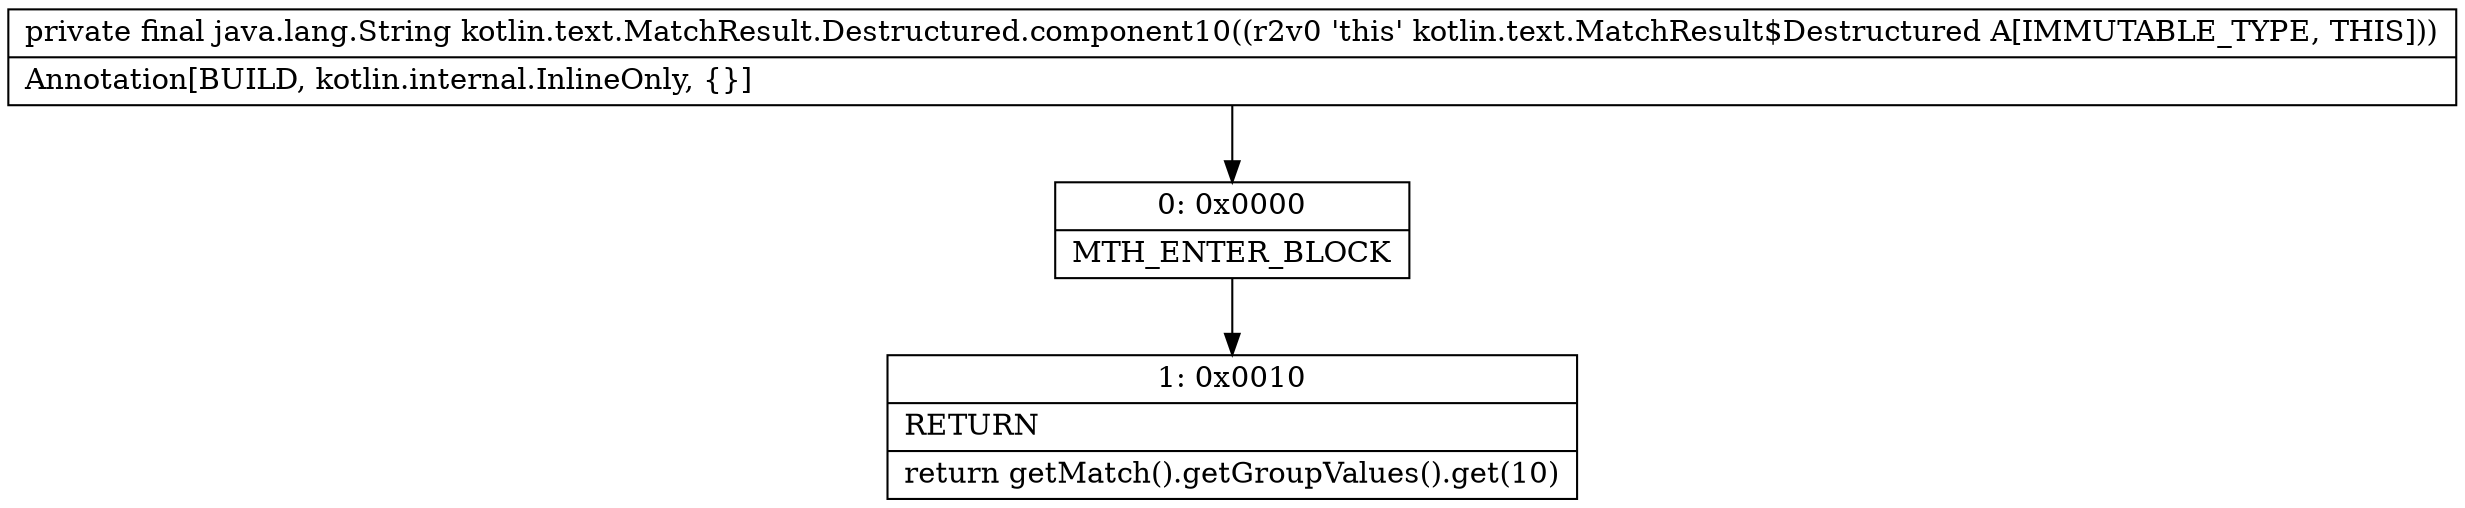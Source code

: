 digraph "CFG forkotlin.text.MatchResult.Destructured.component10()Ljava\/lang\/String;" {
Node_0 [shape=record,label="{0\:\ 0x0000|MTH_ENTER_BLOCK\l}"];
Node_1 [shape=record,label="{1\:\ 0x0010|RETURN\l|return getMatch().getGroupValues().get(10)\l}"];
MethodNode[shape=record,label="{private final java.lang.String kotlin.text.MatchResult.Destructured.component10((r2v0 'this' kotlin.text.MatchResult$Destructured A[IMMUTABLE_TYPE, THIS]))  | Annotation[BUILD, kotlin.internal.InlineOnly, \{\}]\l}"];
MethodNode -> Node_0;
Node_0 -> Node_1;
}

